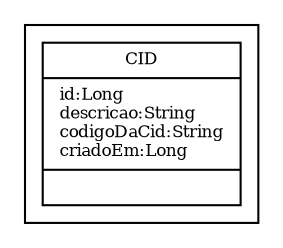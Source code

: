 digraph G{
fontname = "Times-Roman"
fontsize = 8

node [
        fontname = "Times-Roman"
        fontsize = 8
        shape = "record"
]

edge [
        fontname = "Times-Roman"
        fontsize = 8
]

subgraph clusterCID
{
CID [label = "{CID|id:Long\ldescricao:String\lcodigoDaCid:String\lcriadoEm:Long\l|\l}"]
}
}
